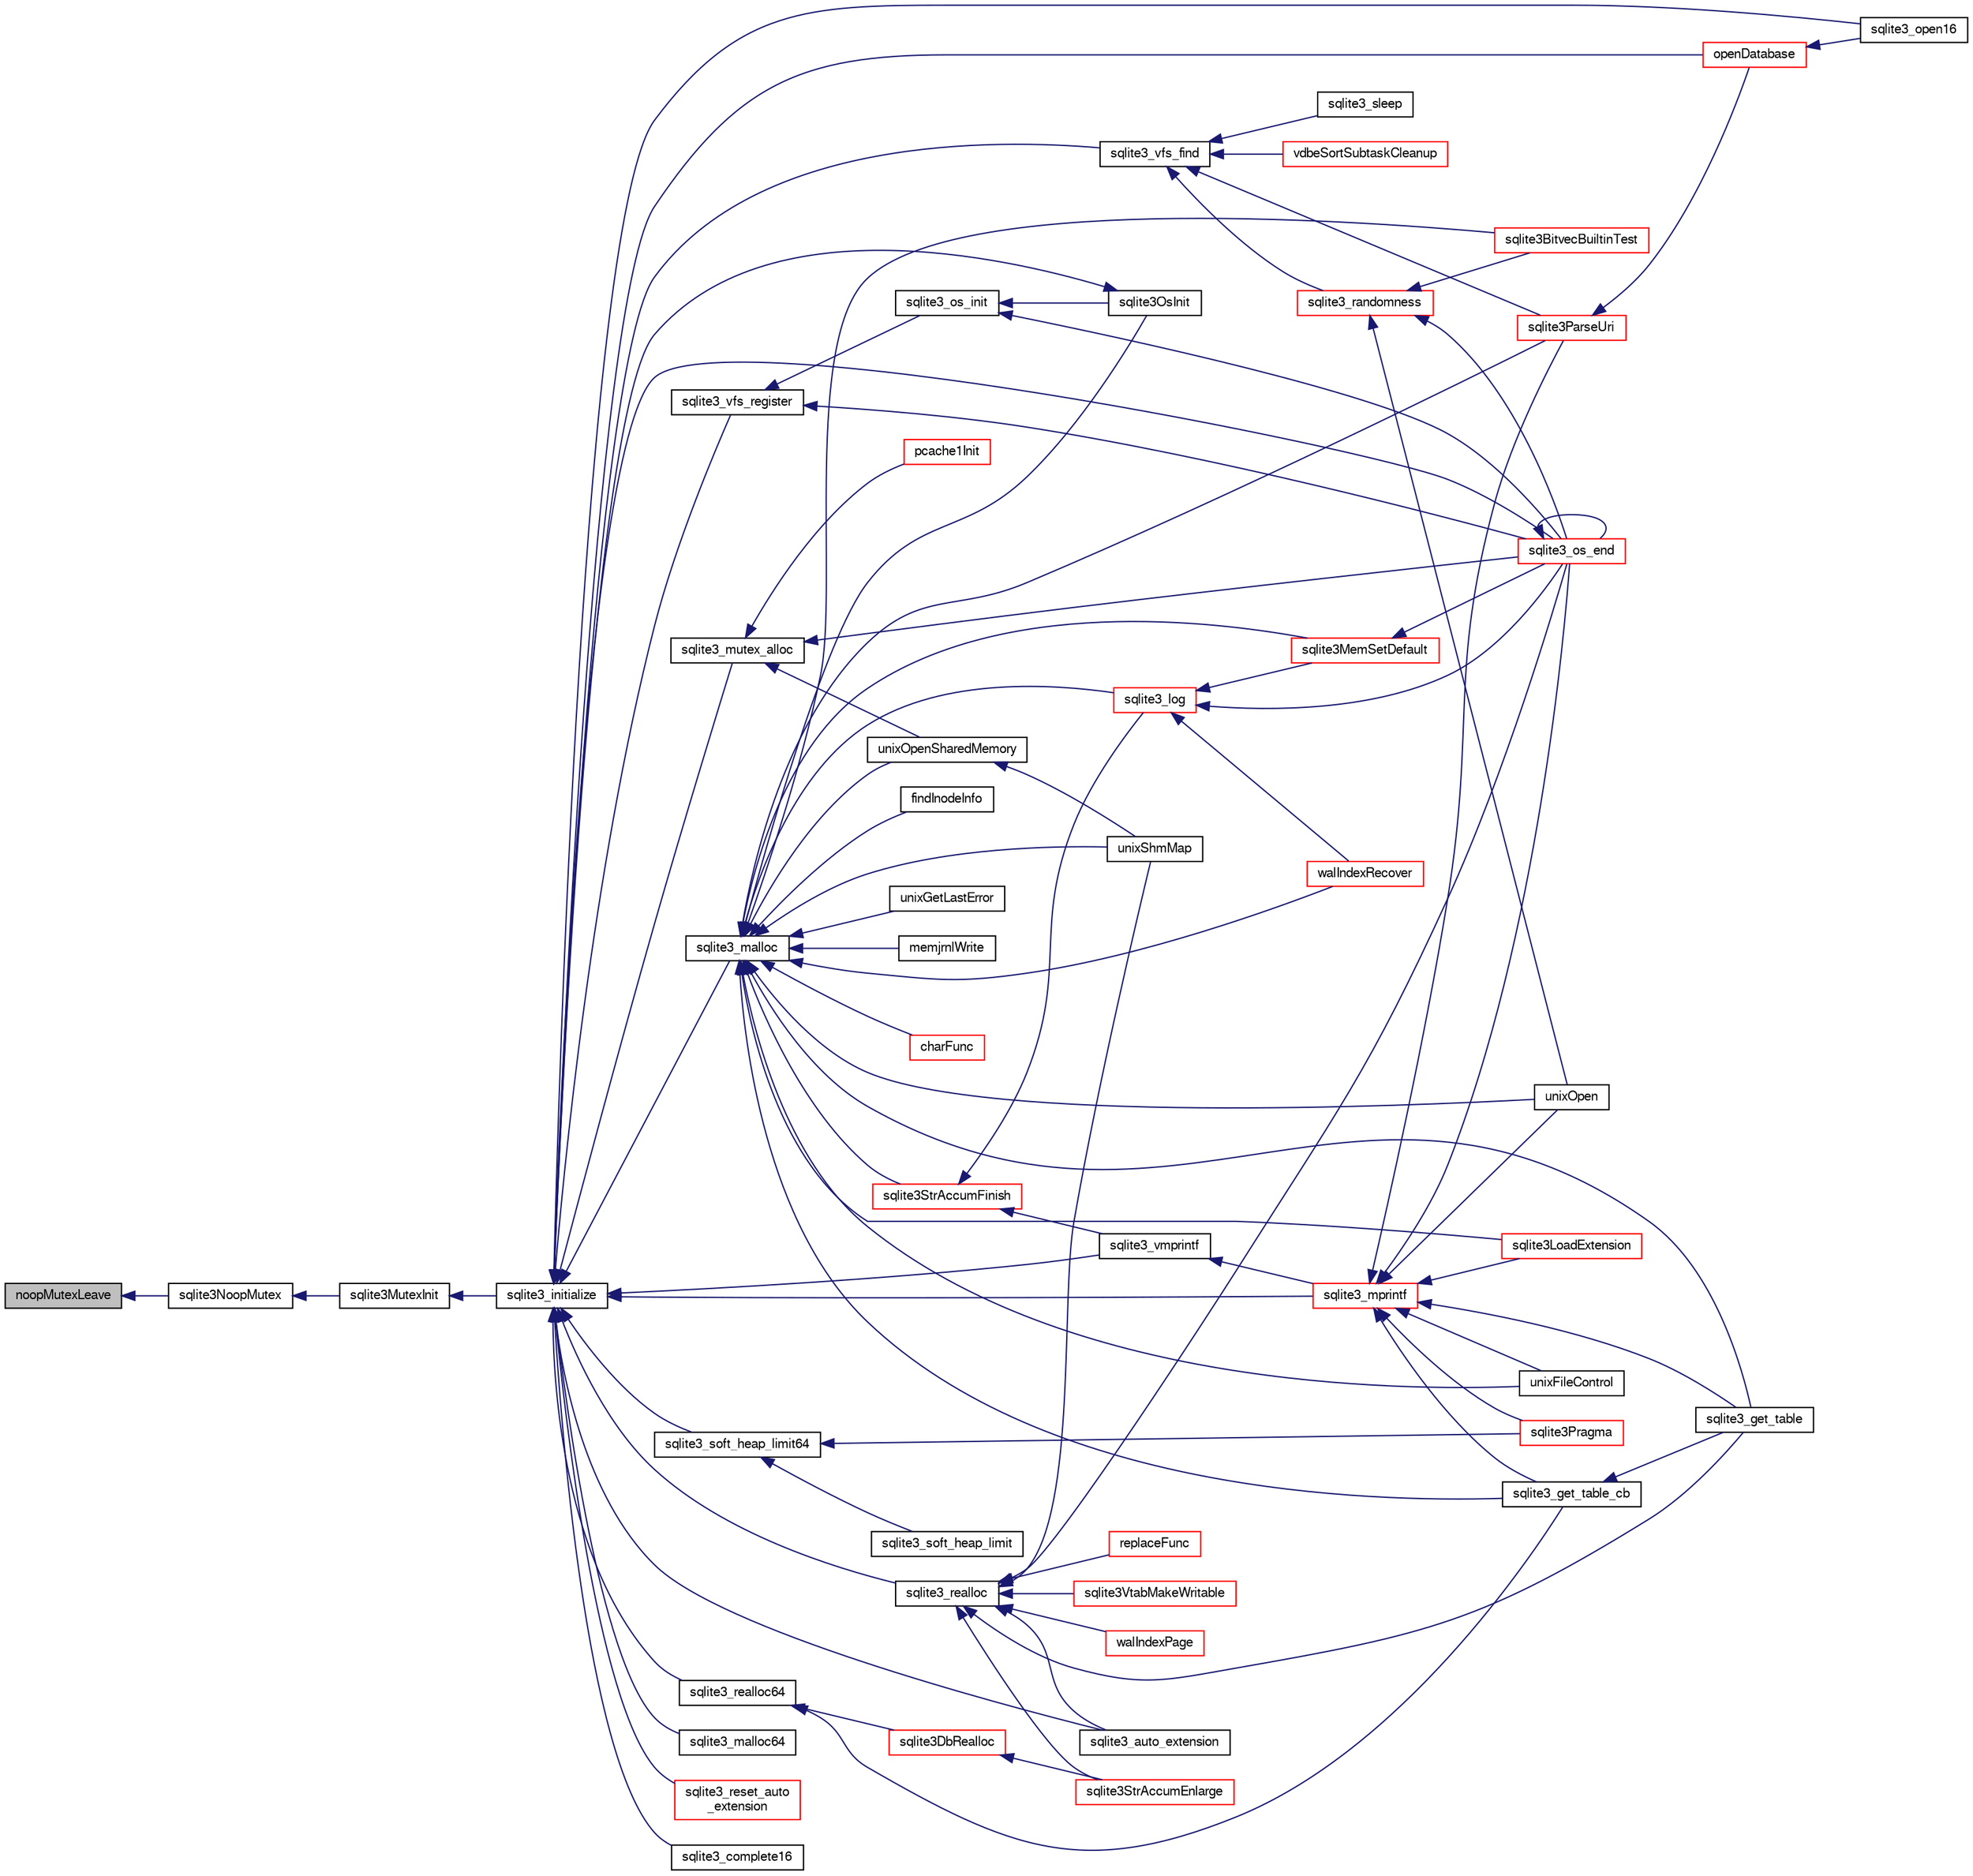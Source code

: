 digraph "noopMutexLeave"
{
  edge [fontname="FreeSans",fontsize="10",labelfontname="FreeSans",labelfontsize="10"];
  node [fontname="FreeSans",fontsize="10",shape=record];
  rankdir="LR";
  Node181653 [label="noopMutexLeave",height=0.2,width=0.4,color="black", fillcolor="grey75", style="filled", fontcolor="black"];
  Node181653 -> Node181654 [dir="back",color="midnightblue",fontsize="10",style="solid",fontname="FreeSans"];
  Node181654 [label="sqlite3NoopMutex",height=0.2,width=0.4,color="black", fillcolor="white", style="filled",URL="$sqlite3_8c.html#a09742cde9ef371d94f8201d2cdb543e4"];
  Node181654 -> Node181655 [dir="back",color="midnightblue",fontsize="10",style="solid",fontname="FreeSans"];
  Node181655 [label="sqlite3MutexInit",height=0.2,width=0.4,color="black", fillcolor="white", style="filled",URL="$sqlite3_8c.html#a7906afcdd1cdb3d0007eb932398a1158"];
  Node181655 -> Node181656 [dir="back",color="midnightblue",fontsize="10",style="solid",fontname="FreeSans"];
  Node181656 [label="sqlite3_initialize",height=0.2,width=0.4,color="black", fillcolor="white", style="filled",URL="$sqlite3_8h.html#ab0c0ee2d5d4cf8b28e9572296a8861df"];
  Node181656 -> Node181657 [dir="back",color="midnightblue",fontsize="10",style="solid",fontname="FreeSans"];
  Node181657 [label="sqlite3_vfs_find",height=0.2,width=0.4,color="black", fillcolor="white", style="filled",URL="$sqlite3_8h.html#ac201a26de3dfa1d6deb8069eb8d95627"];
  Node181657 -> Node181658 [dir="back",color="midnightblue",fontsize="10",style="solid",fontname="FreeSans"];
  Node181658 [label="sqlite3_randomness",height=0.2,width=0.4,color="red", fillcolor="white", style="filled",URL="$sqlite3_8h.html#aa452ad88657d4606e137b09c4e9315c7"];
  Node181658 -> Node181662 [dir="back",color="midnightblue",fontsize="10",style="solid",fontname="FreeSans"];
  Node181662 [label="unixOpen",height=0.2,width=0.4,color="black", fillcolor="white", style="filled",URL="$sqlite3_8c.html#a8ed5efc47b6e14f7805cd1bb9b215775"];
  Node181658 -> Node181663 [dir="back",color="midnightblue",fontsize="10",style="solid",fontname="FreeSans"];
  Node181663 [label="sqlite3_os_end",height=0.2,width=0.4,color="red", fillcolor="white", style="filled",URL="$sqlite3_8h.html#a2288c95881ecca13d994e42b6a958906"];
  Node181663 -> Node181663 [dir="back",color="midnightblue",fontsize="10",style="solid",fontname="FreeSans"];
  Node181658 -> Node181665 [dir="back",color="midnightblue",fontsize="10",style="solid",fontname="FreeSans"];
  Node181665 [label="sqlite3BitvecBuiltinTest",height=0.2,width=0.4,color="red", fillcolor="white", style="filled",URL="$sqlite3_8c.html#a9b4e3e921ce1ede6f10a9106c034ff9b"];
  Node181657 -> Node182062 [dir="back",color="midnightblue",fontsize="10",style="solid",fontname="FreeSans"];
  Node182062 [label="vdbeSortSubtaskCleanup",height=0.2,width=0.4,color="red", fillcolor="white", style="filled",URL="$sqlite3_8c.html#abc8ce4c3ef58cc10f5b27642aab32b30"];
  Node181657 -> Node182065 [dir="back",color="midnightblue",fontsize="10",style="solid",fontname="FreeSans"];
  Node182065 [label="sqlite3ParseUri",height=0.2,width=0.4,color="red", fillcolor="white", style="filled",URL="$sqlite3_8c.html#aaa912f29a67460d8b2186c97056e8767"];
  Node182065 -> Node181907 [dir="back",color="midnightblue",fontsize="10",style="solid",fontname="FreeSans"];
  Node181907 [label="openDatabase",height=0.2,width=0.4,color="red", fillcolor="white", style="filled",URL="$sqlite3_8c.html#a6a9c3bc3a64234e863413f41db473758"];
  Node181907 -> Node181910 [dir="back",color="midnightblue",fontsize="10",style="solid",fontname="FreeSans"];
  Node181910 [label="sqlite3_open16",height=0.2,width=0.4,color="black", fillcolor="white", style="filled",URL="$sqlite3_8h.html#adbc401bb96713f32e553db32f6f3ca33"];
  Node181657 -> Node182066 [dir="back",color="midnightblue",fontsize="10",style="solid",fontname="FreeSans"];
  Node182066 [label="sqlite3_sleep",height=0.2,width=0.4,color="black", fillcolor="white", style="filled",URL="$sqlite3_8h.html#ad0c133ddbbecb6433f3c6ebef8966efa"];
  Node181656 -> Node182067 [dir="back",color="midnightblue",fontsize="10",style="solid",fontname="FreeSans"];
  Node182067 [label="sqlite3_vfs_register",height=0.2,width=0.4,color="black", fillcolor="white", style="filled",URL="$sqlite3_8h.html#a7184b289ccd4c4c7200589137d88c4ae"];
  Node182067 -> Node182068 [dir="back",color="midnightblue",fontsize="10",style="solid",fontname="FreeSans"];
  Node182068 [label="sqlite3_os_init",height=0.2,width=0.4,color="black", fillcolor="white", style="filled",URL="$sqlite3_8h.html#acebc2290d00a32d3afe2361f2979038b"];
  Node182068 -> Node182069 [dir="back",color="midnightblue",fontsize="10",style="solid",fontname="FreeSans"];
  Node182069 [label="sqlite3OsInit",height=0.2,width=0.4,color="black", fillcolor="white", style="filled",URL="$sqlite3_8c.html#afeaa886fe1ca086a30fd278b1d069762"];
  Node182069 -> Node181656 [dir="back",color="midnightblue",fontsize="10",style="solid",fontname="FreeSans"];
  Node182068 -> Node181663 [dir="back",color="midnightblue",fontsize="10",style="solid",fontname="FreeSans"];
  Node182067 -> Node181663 [dir="back",color="midnightblue",fontsize="10",style="solid",fontname="FreeSans"];
  Node181656 -> Node182070 [dir="back",color="midnightblue",fontsize="10",style="solid",fontname="FreeSans"];
  Node182070 [label="sqlite3_mutex_alloc",height=0.2,width=0.4,color="black", fillcolor="white", style="filled",URL="$sqlite3_8h.html#aa3f89418cd18e99596435c958b29b650"];
  Node182070 -> Node182071 [dir="back",color="midnightblue",fontsize="10",style="solid",fontname="FreeSans"];
  Node182071 [label="unixOpenSharedMemory",height=0.2,width=0.4,color="black", fillcolor="white", style="filled",URL="$sqlite3_8c.html#a30775afa2e08ca6ddc7853326afed7c7"];
  Node182071 -> Node182072 [dir="back",color="midnightblue",fontsize="10",style="solid",fontname="FreeSans"];
  Node182072 [label="unixShmMap",height=0.2,width=0.4,color="black", fillcolor="white", style="filled",URL="$sqlite3_8c.html#aeaa77f0ab08a4f4ee5f86e8c9727e974"];
  Node182070 -> Node181663 [dir="back",color="midnightblue",fontsize="10",style="solid",fontname="FreeSans"];
  Node182070 -> Node182073 [dir="back",color="midnightblue",fontsize="10",style="solid",fontname="FreeSans"];
  Node182073 [label="pcache1Init",height=0.2,width=0.4,color="red", fillcolor="white", style="filled",URL="$sqlite3_8c.html#a05e9c1daf3dd812db1d769b69b20e069"];
  Node181656 -> Node182143 [dir="back",color="midnightblue",fontsize="10",style="solid",fontname="FreeSans"];
  Node182143 [label="sqlite3_soft_heap_limit64",height=0.2,width=0.4,color="black", fillcolor="white", style="filled",URL="$sqlite3_8h.html#ab37b3a4d1652e3acb2c43d1252e6b852"];
  Node182143 -> Node182144 [dir="back",color="midnightblue",fontsize="10",style="solid",fontname="FreeSans"];
  Node182144 [label="sqlite3_soft_heap_limit",height=0.2,width=0.4,color="black", fillcolor="white", style="filled",URL="$sqlite3_8h.html#a18c3472581de3072201723e798524fdc"];
  Node182143 -> Node181750 [dir="back",color="midnightblue",fontsize="10",style="solid",fontname="FreeSans"];
  Node181750 [label="sqlite3Pragma",height=0.2,width=0.4,color="red", fillcolor="white", style="filled",URL="$sqlite3_8c.html#a111391370f58f8e6a6eca51fd34d62ed"];
  Node181656 -> Node182145 [dir="back",color="midnightblue",fontsize="10",style="solid",fontname="FreeSans"];
  Node182145 [label="sqlite3_malloc",height=0.2,width=0.4,color="black", fillcolor="white", style="filled",URL="$sqlite3_8h.html#a510e31845345737f17d86ce0b2328356"];
  Node182145 -> Node182069 [dir="back",color="midnightblue",fontsize="10",style="solid",fontname="FreeSans"];
  Node182145 -> Node182141 [dir="back",color="midnightblue",fontsize="10",style="solid",fontname="FreeSans"];
  Node182141 [label="sqlite3MemSetDefault",height=0.2,width=0.4,color="red", fillcolor="white", style="filled",URL="$sqlite3_8c.html#a162fbfd727e92c5f8f72625b5ff62549"];
  Node182141 -> Node181663 [dir="back",color="midnightblue",fontsize="10",style="solid",fontname="FreeSans"];
  Node182145 -> Node182146 [dir="back",color="midnightblue",fontsize="10",style="solid",fontname="FreeSans"];
  Node182146 [label="sqlite3StrAccumFinish",height=0.2,width=0.4,color="red", fillcolor="white", style="filled",URL="$sqlite3_8c.html#adb7f26b10ac1b847db6f000ef4c2e2ba"];
  Node182146 -> Node182220 [dir="back",color="midnightblue",fontsize="10",style="solid",fontname="FreeSans"];
  Node182220 [label="sqlite3_vmprintf",height=0.2,width=0.4,color="black", fillcolor="white", style="filled",URL="$sqlite3_8h.html#ac240de67ddf003828f16a6d9dd3fa3ca"];
  Node182220 -> Node182221 [dir="back",color="midnightblue",fontsize="10",style="solid",fontname="FreeSans"];
  Node182221 [label="sqlite3_mprintf",height=0.2,width=0.4,color="red", fillcolor="white", style="filled",URL="$sqlite3_8h.html#a9533933e57f7ccbb48c32041ce3a8862"];
  Node182221 -> Node181661 [dir="back",color="midnightblue",fontsize="10",style="solid",fontname="FreeSans"];
  Node181661 [label="unixFileControl",height=0.2,width=0.4,color="black", fillcolor="white", style="filled",URL="$sqlite3_8c.html#ad71f213fa385cc58f307cefd953c03ae"];
  Node182221 -> Node181662 [dir="back",color="midnightblue",fontsize="10",style="solid",fontname="FreeSans"];
  Node182221 -> Node181663 [dir="back",color="midnightblue",fontsize="10",style="solid",fontname="FreeSans"];
  Node182221 -> Node182224 [dir="back",color="midnightblue",fontsize="10",style="solid",fontname="FreeSans"];
  Node182224 [label="sqlite3LoadExtension",height=0.2,width=0.4,color="red", fillcolor="white", style="filled",URL="$sqlite3_8c.html#a3b46232455de4779a67c63b2c9004245"];
  Node182221 -> Node181750 [dir="back",color="midnightblue",fontsize="10",style="solid",fontname="FreeSans"];
  Node182221 -> Node182227 [dir="back",color="midnightblue",fontsize="10",style="solid",fontname="FreeSans"];
  Node182227 [label="sqlite3_get_table_cb",height=0.2,width=0.4,color="black", fillcolor="white", style="filled",URL="$sqlite3_8c.html#a1dbaba1b543953c0dade97357c5866b1"];
  Node182227 -> Node181866 [dir="back",color="midnightblue",fontsize="10",style="solid",fontname="FreeSans"];
  Node181866 [label="sqlite3_get_table",height=0.2,width=0.4,color="black", fillcolor="white", style="filled",URL="$sqlite3_8h.html#a5effeac4e12df57beaa35c5be1f61579"];
  Node182221 -> Node181866 [dir="back",color="midnightblue",fontsize="10",style="solid",fontname="FreeSans"];
  Node182221 -> Node182065 [dir="back",color="midnightblue",fontsize="10",style="solid",fontname="FreeSans"];
  Node182146 -> Node182331 [dir="back",color="midnightblue",fontsize="10",style="solid",fontname="FreeSans"];
  Node182331 [label="sqlite3_log",height=0.2,width=0.4,color="red", fillcolor="white", style="filled",URL="$sqlite3_8h.html#a298c9699bf9c143662c6b1fec4b2dc3b"];
  Node182331 -> Node182141 [dir="back",color="midnightblue",fontsize="10",style="solid",fontname="FreeSans"];
  Node182331 -> Node181663 [dir="back",color="midnightblue",fontsize="10",style="solid",fontname="FreeSans"];
  Node182331 -> Node182259 [dir="back",color="midnightblue",fontsize="10",style="solid",fontname="FreeSans"];
  Node182259 [label="walIndexRecover",height=0.2,width=0.4,color="red", fillcolor="white", style="filled",URL="$sqlite3_8c.html#ab4ee99f3710323acbeb6c495dd18d205"];
  Node182145 -> Node182331 [dir="back",color="midnightblue",fontsize="10",style="solid",fontname="FreeSans"];
  Node182145 -> Node182410 [dir="back",color="midnightblue",fontsize="10",style="solid",fontname="FreeSans"];
  Node182410 [label="findInodeInfo",height=0.2,width=0.4,color="black", fillcolor="white", style="filled",URL="$sqlite3_8c.html#ac92c39062e69a79c4a62dfd55242c782"];
  Node182145 -> Node181661 [dir="back",color="midnightblue",fontsize="10",style="solid",fontname="FreeSans"];
  Node182145 -> Node182071 [dir="back",color="midnightblue",fontsize="10",style="solid",fontname="FreeSans"];
  Node182145 -> Node182072 [dir="back",color="midnightblue",fontsize="10",style="solid",fontname="FreeSans"];
  Node182145 -> Node181662 [dir="back",color="midnightblue",fontsize="10",style="solid",fontname="FreeSans"];
  Node182145 -> Node182242 [dir="back",color="midnightblue",fontsize="10",style="solid",fontname="FreeSans"];
  Node182242 [label="unixGetLastError",height=0.2,width=0.4,color="black", fillcolor="white", style="filled",URL="$sqlite3_8c.html#aed1e42f49d74b419c3c85b559dd61240"];
  Node182145 -> Node181665 [dir="back",color="midnightblue",fontsize="10",style="solid",fontname="FreeSans"];
  Node182145 -> Node182259 [dir="back",color="midnightblue",fontsize="10",style="solid",fontname="FreeSans"];
  Node182145 -> Node182411 [dir="back",color="midnightblue",fontsize="10",style="solid",fontname="FreeSans"];
  Node182411 [label="memjrnlWrite",height=0.2,width=0.4,color="black", fillcolor="white", style="filled",URL="$sqlite3_8c.html#af8bd7d5d7eafce5542f8de300a120c47"];
  Node182145 -> Node182412 [dir="back",color="midnightblue",fontsize="10",style="solid",fontname="FreeSans"];
  Node182412 [label="charFunc",height=0.2,width=0.4,color="red", fillcolor="white", style="filled",URL="$sqlite3_8c.html#ab9b72ce47fcea3c3b92e816435a0fd91"];
  Node182145 -> Node182224 [dir="back",color="midnightblue",fontsize="10",style="solid",fontname="FreeSans"];
  Node182145 -> Node182227 [dir="back",color="midnightblue",fontsize="10",style="solid",fontname="FreeSans"];
  Node182145 -> Node181866 [dir="back",color="midnightblue",fontsize="10",style="solid",fontname="FreeSans"];
  Node182145 -> Node182065 [dir="back",color="midnightblue",fontsize="10",style="solid",fontname="FreeSans"];
  Node181656 -> Node182413 [dir="back",color="midnightblue",fontsize="10",style="solid",fontname="FreeSans"];
  Node182413 [label="sqlite3_malloc64",height=0.2,width=0.4,color="black", fillcolor="white", style="filled",URL="$sqlite3_8h.html#a12b7ee85e539ea28c130c5c75b96a82a"];
  Node181656 -> Node182414 [dir="back",color="midnightblue",fontsize="10",style="solid",fontname="FreeSans"];
  Node182414 [label="sqlite3_realloc",height=0.2,width=0.4,color="black", fillcolor="white", style="filled",URL="$sqlite3_8h.html#a627f0eeface58024ef47403d8cc76b35"];
  Node182414 -> Node182415 [dir="back",color="midnightblue",fontsize="10",style="solid",fontname="FreeSans"];
  Node182415 [label="sqlite3StrAccumEnlarge",height=0.2,width=0.4,color="red", fillcolor="white", style="filled",URL="$sqlite3_8c.html#a38976500a97c69d65086eeccca82dd96"];
  Node182414 -> Node182072 [dir="back",color="midnightblue",fontsize="10",style="solid",fontname="FreeSans"];
  Node182414 -> Node181663 [dir="back",color="midnightblue",fontsize="10",style="solid",fontname="FreeSans"];
  Node182414 -> Node182421 [dir="back",color="midnightblue",fontsize="10",style="solid",fontname="FreeSans"];
  Node182421 [label="walIndexPage",height=0.2,width=0.4,color="red", fillcolor="white", style="filled",URL="$sqlite3_8c.html#affd3251fd1aa1218170d421177256e24"];
  Node182414 -> Node182284 [dir="back",color="midnightblue",fontsize="10",style="solid",fontname="FreeSans"];
  Node182284 [label="replaceFunc",height=0.2,width=0.4,color="red", fillcolor="white", style="filled",URL="$sqlite3_8c.html#a752b98a7c55d204c397a4902b49b1ce4"];
  Node182414 -> Node182430 [dir="back",color="midnightblue",fontsize="10",style="solid",fontname="FreeSans"];
  Node182430 [label="sqlite3_auto_extension",height=0.2,width=0.4,color="black", fillcolor="white", style="filled",URL="$sqlite3_8h.html#a85a95b45e94f6bcd52aa39b6acdb36d7"];
  Node182414 -> Node181866 [dir="back",color="midnightblue",fontsize="10",style="solid",fontname="FreeSans"];
  Node182414 -> Node182431 [dir="back",color="midnightblue",fontsize="10",style="solid",fontname="FreeSans"];
  Node182431 [label="sqlite3VtabMakeWritable",height=0.2,width=0.4,color="red", fillcolor="white", style="filled",URL="$sqlite3_8c.html#a58c646608238d2619371c3e8b6bc0d86"];
  Node181656 -> Node182432 [dir="back",color="midnightblue",fontsize="10",style="solid",fontname="FreeSans"];
  Node182432 [label="sqlite3_realloc64",height=0.2,width=0.4,color="black", fillcolor="white", style="filled",URL="$sqlite3_8h.html#afe88c85e9f864a3fd92941cad197245d"];
  Node182432 -> Node182433 [dir="back",color="midnightblue",fontsize="10",style="solid",fontname="FreeSans"];
  Node182433 [label="sqlite3DbRealloc",height=0.2,width=0.4,color="red", fillcolor="white", style="filled",URL="$sqlite3_8c.html#ae028f4902a9d29bcaf310ff289ee87dc"];
  Node182433 -> Node182415 [dir="back",color="midnightblue",fontsize="10",style="solid",fontname="FreeSans"];
  Node182432 -> Node182227 [dir="back",color="midnightblue",fontsize="10",style="solid",fontname="FreeSans"];
  Node181656 -> Node182220 [dir="back",color="midnightblue",fontsize="10",style="solid",fontname="FreeSans"];
  Node181656 -> Node182221 [dir="back",color="midnightblue",fontsize="10",style="solid",fontname="FreeSans"];
  Node181656 -> Node181663 [dir="back",color="midnightblue",fontsize="10",style="solid",fontname="FreeSans"];
  Node181656 -> Node182430 [dir="back",color="midnightblue",fontsize="10",style="solid",fontname="FreeSans"];
  Node181656 -> Node182532 [dir="back",color="midnightblue",fontsize="10",style="solid",fontname="FreeSans"];
  Node182532 [label="sqlite3_reset_auto\l_extension",height=0.2,width=0.4,color="red", fillcolor="white", style="filled",URL="$sqlite3_8h.html#ac33f4064ae6690cada7bdc89e8153ffc"];
  Node181656 -> Node182397 [dir="back",color="midnightblue",fontsize="10",style="solid",fontname="FreeSans"];
  Node182397 [label="sqlite3_complete16",height=0.2,width=0.4,color="black", fillcolor="white", style="filled",URL="$sqlite3_8h.html#a3260341c2ef82787acca48414a1d03a1"];
  Node181656 -> Node181907 [dir="back",color="midnightblue",fontsize="10",style="solid",fontname="FreeSans"];
  Node181656 -> Node181910 [dir="back",color="midnightblue",fontsize="10",style="solid",fontname="FreeSans"];
}
